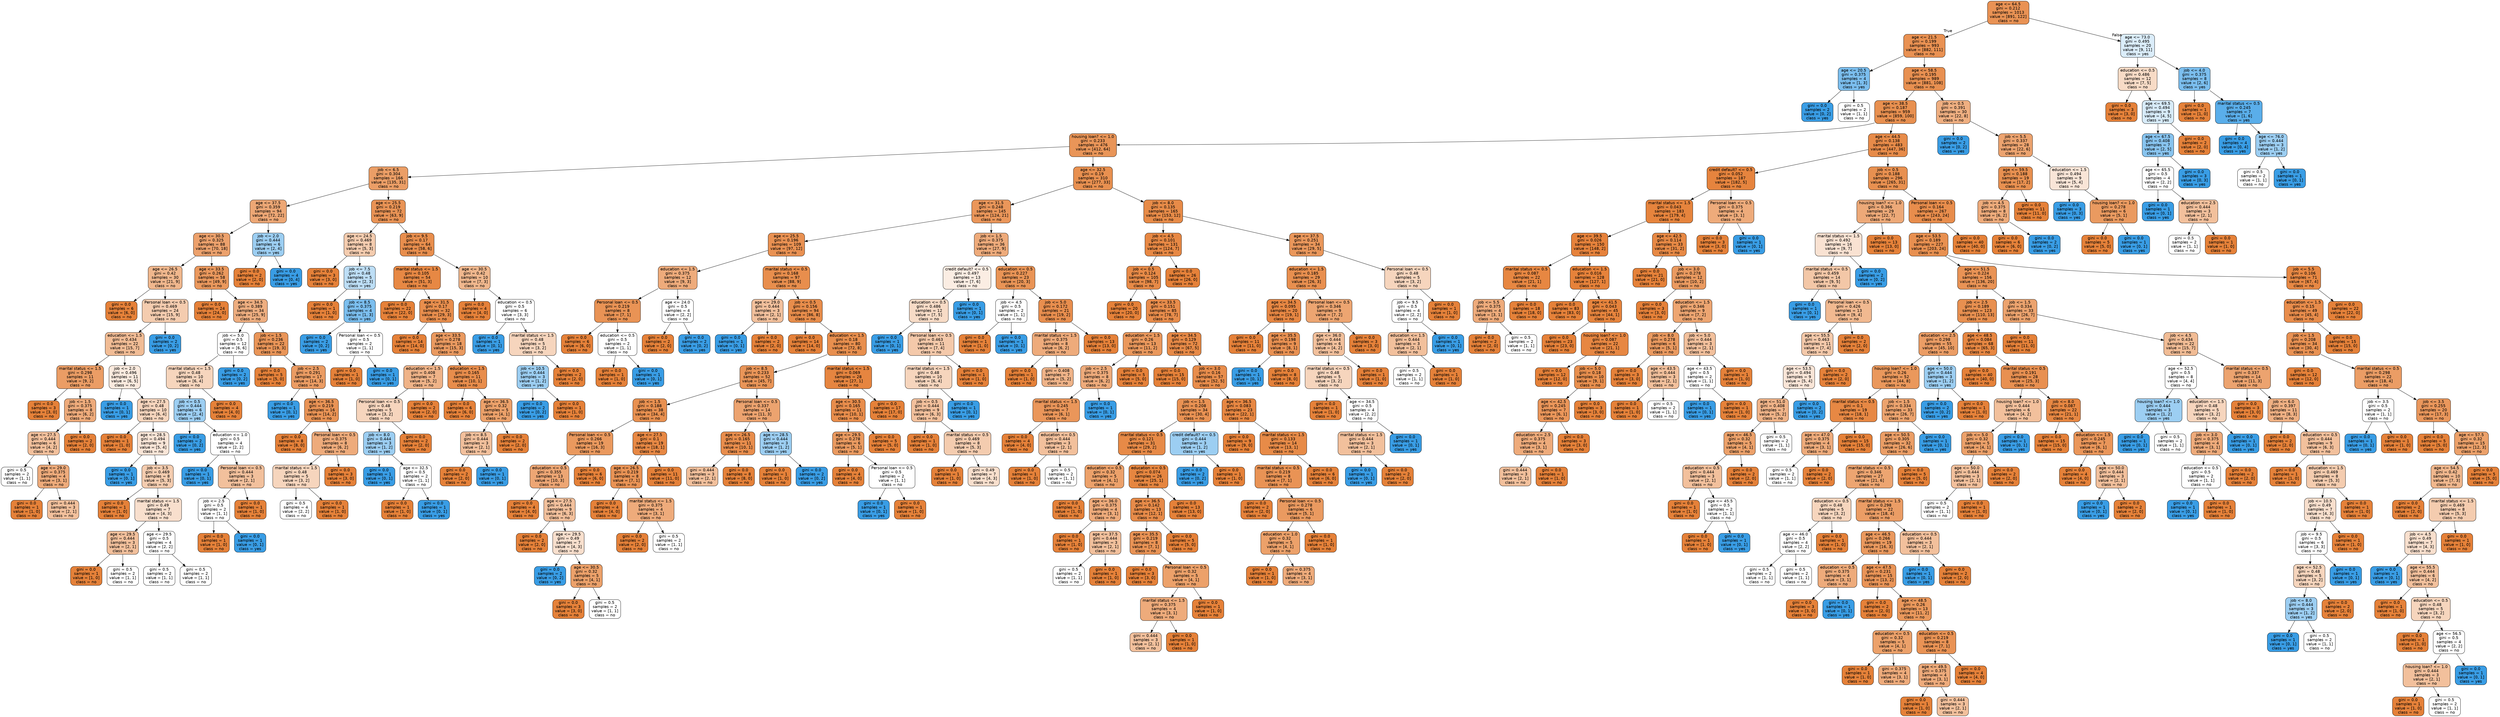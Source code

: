 digraph Tree {
node [shape=box, style="filled, rounded", color="black", fontname=helvetica] ;
edge [fontname=helvetica] ;
0 [label="age <= 64.5\ngini = 0.212\nsamples = 1013\nvalue = [891, 122]\nclass = no", fillcolor="#e58139dc"] ;
1 [label="age <= 21.5\ngini = 0.199\nsamples = 993\nvalue = [882, 111]\nclass = no", fillcolor="#e58139df"] ;
0 -> 1 [labeldistance=2.5, labelangle=45, headlabel="True"] ;
2 [label="age <= 20.5\ngini = 0.375\nsamples = 4\nvalue = [1, 3]\nclass = yes", fillcolor="#399de5aa"] ;
1 -> 2 ;
3 [label="gini = 0.0\nsamples = 2\nvalue = [0, 2]\nclass = yes", fillcolor="#399de5ff"] ;
2 -> 3 ;
4 [label="gini = 0.5\nsamples = 2\nvalue = [1, 1]\nclass = no", fillcolor="#e5813900"] ;
2 -> 4 ;
5 [label="age <= 58.5\ngini = 0.195\nsamples = 989\nvalue = [881, 108]\nclass = no", fillcolor="#e58139e0"] ;
1 -> 5 ;
6 [label="age <= 38.5\ngini = 0.187\nsamples = 959\nvalue = [859, 100]\nclass = no", fillcolor="#e58139e1"] ;
5 -> 6 ;
7 [label="housing loan? <= 1.0\ngini = 0.233\nsamples = 476\nvalue = [412, 64]\nclass = no", fillcolor="#e58139d7"] ;
6 -> 7 ;
8 [label="job <= 6.5\ngini = 0.304\nsamples = 166\nvalue = [135, 31]\nclass = no", fillcolor="#e58139c4"] ;
7 -> 8 ;
9 [label="age <= 37.5\ngini = 0.359\nsamples = 94\nvalue = [72, 22]\nclass = no", fillcolor="#e58139b1"] ;
8 -> 9 ;
10 [label="age <= 30.5\ngini = 0.325\nsamples = 88\nvalue = [70, 18]\nclass = no", fillcolor="#e58139bd"] ;
9 -> 10 ;
11 [label="age <= 26.5\ngini = 0.42\nsamples = 30\nvalue = [21, 9]\nclass = no", fillcolor="#e5813992"] ;
10 -> 11 ;
12 [label="gini = 0.0\nsamples = 6\nvalue = [6, 0]\nclass = no", fillcolor="#e58139ff"] ;
11 -> 12 ;
13 [label="Personal loan <= 0.5\ngini = 0.469\nsamples = 24\nvalue = [15, 9]\nclass = no", fillcolor="#e5813966"] ;
11 -> 13 ;
14 [label="education <= 1.5\ngini = 0.434\nsamples = 22\nvalue = [15, 7]\nclass = no", fillcolor="#e5813988"] ;
13 -> 14 ;
15 [label="marital status <= 1.5\ngini = 0.298\nsamples = 11\nvalue = [9, 2]\nclass = no", fillcolor="#e58139c6"] ;
14 -> 15 ;
16 [label="gini = 0.0\nsamples = 3\nvalue = [3, 0]\nclass = no", fillcolor="#e58139ff"] ;
15 -> 16 ;
17 [label="job <= 1.5\ngini = 0.375\nsamples = 8\nvalue = [6, 2]\nclass = no", fillcolor="#e58139aa"] ;
15 -> 17 ;
18 [label="age <= 27.5\ngini = 0.444\nsamples = 6\nvalue = [4, 2]\nclass = no", fillcolor="#e581397f"] ;
17 -> 18 ;
19 [label="gini = 0.5\nsamples = 2\nvalue = [1, 1]\nclass = no", fillcolor="#e5813900"] ;
18 -> 19 ;
20 [label="age <= 29.0\ngini = 0.375\nsamples = 4\nvalue = [3, 1]\nclass = no", fillcolor="#e58139aa"] ;
18 -> 20 ;
21 [label="gini = 0.0\nsamples = 1\nvalue = [1, 0]\nclass = no", fillcolor="#e58139ff"] ;
20 -> 21 ;
22 [label="gini = 0.444\nsamples = 3\nvalue = [2, 1]\nclass = no", fillcolor="#e581397f"] ;
20 -> 22 ;
23 [label="gini = 0.0\nsamples = 2\nvalue = [2, 0]\nclass = no", fillcolor="#e58139ff"] ;
17 -> 23 ;
24 [label="job <= 2.0\ngini = 0.496\nsamples = 11\nvalue = [6, 5]\nclass = no", fillcolor="#e581392a"] ;
14 -> 24 ;
25 [label="gini = 0.0\nsamples = 1\nvalue = [0, 1]\nclass = yes", fillcolor="#399de5ff"] ;
24 -> 25 ;
26 [label="age <= 27.5\ngini = 0.48\nsamples = 10\nvalue = [6, 4]\nclass = no", fillcolor="#e5813955"] ;
24 -> 26 ;
27 [label="gini = 0.0\nsamples = 1\nvalue = [1, 0]\nclass = no", fillcolor="#e58139ff"] ;
26 -> 27 ;
28 [label="age <= 28.5\ngini = 0.494\nsamples = 9\nvalue = [5, 4]\nclass = no", fillcolor="#e5813933"] ;
26 -> 28 ;
29 [label="gini = 0.0\nsamples = 1\nvalue = [0, 1]\nclass = yes", fillcolor="#399de5ff"] ;
28 -> 29 ;
30 [label="job <= 3.5\ngini = 0.469\nsamples = 8\nvalue = [5, 3]\nclass = no", fillcolor="#e5813966"] ;
28 -> 30 ;
31 [label="gini = 0.0\nsamples = 1\nvalue = [1, 0]\nclass = no", fillcolor="#e58139ff"] ;
30 -> 31 ;
32 [label="marital status <= 1.5\ngini = 0.49\nsamples = 7\nvalue = [4, 3]\nclass = no", fillcolor="#e5813940"] ;
30 -> 32 ;
33 [label="age <= 29.5\ngini = 0.444\nsamples = 3\nvalue = [2, 1]\nclass = no", fillcolor="#e581397f"] ;
32 -> 33 ;
34 [label="gini = 0.0\nsamples = 1\nvalue = [1, 0]\nclass = no", fillcolor="#e58139ff"] ;
33 -> 34 ;
35 [label="gini = 0.5\nsamples = 2\nvalue = [1, 1]\nclass = no", fillcolor="#e5813900"] ;
33 -> 35 ;
36 [label="age <= 29.5\ngini = 0.5\nsamples = 4\nvalue = [2, 2]\nclass = no", fillcolor="#e5813900"] ;
32 -> 36 ;
37 [label="gini = 0.5\nsamples = 2\nvalue = [1, 1]\nclass = no", fillcolor="#e5813900"] ;
36 -> 37 ;
38 [label="gini = 0.5\nsamples = 2\nvalue = [1, 1]\nclass = no", fillcolor="#e5813900"] ;
36 -> 38 ;
39 [label="gini = 0.0\nsamples = 2\nvalue = [0, 2]\nclass = yes", fillcolor="#399de5ff"] ;
13 -> 39 ;
40 [label="age <= 33.5\ngini = 0.262\nsamples = 58\nvalue = [49, 9]\nclass = no", fillcolor="#e58139d0"] ;
10 -> 40 ;
41 [label="gini = 0.0\nsamples = 24\nvalue = [24, 0]\nclass = no", fillcolor="#e58139ff"] ;
40 -> 41 ;
42 [label="age <= 34.5\ngini = 0.389\nsamples = 34\nvalue = [25, 9]\nclass = no", fillcolor="#e58139a3"] ;
40 -> 42 ;
43 [label="job <= 5.0\ngini = 0.5\nsamples = 12\nvalue = [6, 6]\nclass = no", fillcolor="#e5813900"] ;
42 -> 43 ;
44 [label="marital status <= 1.5\ngini = 0.48\nsamples = 10\nvalue = [6, 4]\nclass = no", fillcolor="#e5813955"] ;
43 -> 44 ;
45 [label="job <= 0.5\ngini = 0.444\nsamples = 6\nvalue = [2, 4]\nclass = yes", fillcolor="#399de57f"] ;
44 -> 45 ;
46 [label="gini = 0.0\nsamples = 2\nvalue = [0, 2]\nclass = yes", fillcolor="#399de5ff"] ;
45 -> 46 ;
47 [label="education <= 1.0\ngini = 0.5\nsamples = 4\nvalue = [2, 2]\nclass = no", fillcolor="#e5813900"] ;
45 -> 47 ;
48 [label="gini = 0.0\nsamples = 1\nvalue = [0, 1]\nclass = yes", fillcolor="#399de5ff"] ;
47 -> 48 ;
49 [label="Personal loan <= 0.5\ngini = 0.444\nsamples = 3\nvalue = [2, 1]\nclass = no", fillcolor="#e581397f"] ;
47 -> 49 ;
50 [label="job <= 2.5\ngini = 0.5\nsamples = 2\nvalue = [1, 1]\nclass = no", fillcolor="#e5813900"] ;
49 -> 50 ;
51 [label="gini = 0.0\nsamples = 1\nvalue = [1, 0]\nclass = no", fillcolor="#e58139ff"] ;
50 -> 51 ;
52 [label="gini = 0.0\nsamples = 1\nvalue = [0, 1]\nclass = yes", fillcolor="#399de5ff"] ;
50 -> 52 ;
53 [label="gini = 0.0\nsamples = 1\nvalue = [1, 0]\nclass = no", fillcolor="#e58139ff"] ;
49 -> 53 ;
54 [label="gini = 0.0\nsamples = 4\nvalue = [4, 0]\nclass = no", fillcolor="#e58139ff"] ;
44 -> 54 ;
55 [label="gini = 0.0\nsamples = 2\nvalue = [0, 2]\nclass = yes", fillcolor="#399de5ff"] ;
43 -> 55 ;
56 [label="job <= 1.5\ngini = 0.236\nsamples = 22\nvalue = [19, 3]\nclass = no", fillcolor="#e58139d7"] ;
42 -> 56 ;
57 [label="gini = 0.0\nsamples = 5\nvalue = [5, 0]\nclass = no", fillcolor="#e58139ff"] ;
56 -> 57 ;
58 [label="job <= 2.5\ngini = 0.291\nsamples = 17\nvalue = [14, 3]\nclass = no", fillcolor="#e58139c8"] ;
56 -> 58 ;
59 [label="gini = 0.0\nsamples = 1\nvalue = [0, 1]\nclass = yes", fillcolor="#399de5ff"] ;
58 -> 59 ;
60 [label="age <= 36.5\ngini = 0.219\nsamples = 16\nvalue = [14, 2]\nclass = no", fillcolor="#e58139db"] ;
58 -> 60 ;
61 [label="gini = 0.0\nsamples = 8\nvalue = [8, 0]\nclass = no", fillcolor="#e58139ff"] ;
60 -> 61 ;
62 [label="Personal loan <= 0.5\ngini = 0.375\nsamples = 8\nvalue = [6, 2]\nclass = no", fillcolor="#e58139aa"] ;
60 -> 62 ;
63 [label="marital status <= 1.5\ngini = 0.48\nsamples = 5\nvalue = [3, 2]\nclass = no", fillcolor="#e5813955"] ;
62 -> 63 ;
64 [label="gini = 0.5\nsamples = 4\nvalue = [2, 2]\nclass = no", fillcolor="#e5813900"] ;
63 -> 64 ;
65 [label="gini = 0.0\nsamples = 1\nvalue = [1, 0]\nclass = no", fillcolor="#e58139ff"] ;
63 -> 65 ;
66 [label="gini = 0.0\nsamples = 3\nvalue = [3, 0]\nclass = no", fillcolor="#e58139ff"] ;
62 -> 66 ;
67 [label="job <= 2.0\ngini = 0.444\nsamples = 6\nvalue = [2, 4]\nclass = yes", fillcolor="#399de57f"] ;
9 -> 67 ;
68 [label="gini = 0.0\nsamples = 2\nvalue = [2, 0]\nclass = no", fillcolor="#e58139ff"] ;
67 -> 68 ;
69 [label="gini = 0.0\nsamples = 4\nvalue = [0, 4]\nclass = yes", fillcolor="#399de5ff"] ;
67 -> 69 ;
70 [label="age <= 25.5\ngini = 0.219\nsamples = 72\nvalue = [63, 9]\nclass = no", fillcolor="#e58139db"] ;
8 -> 70 ;
71 [label="age <= 24.5\ngini = 0.469\nsamples = 8\nvalue = [5, 3]\nclass = no", fillcolor="#e5813966"] ;
70 -> 71 ;
72 [label="gini = 0.0\nsamples = 3\nvalue = [3, 0]\nclass = no", fillcolor="#e58139ff"] ;
71 -> 72 ;
73 [label="job <= 7.5\ngini = 0.48\nsamples = 5\nvalue = [2, 3]\nclass = yes", fillcolor="#399de555"] ;
71 -> 73 ;
74 [label="gini = 0.0\nsamples = 1\nvalue = [1, 0]\nclass = no", fillcolor="#e58139ff"] ;
73 -> 74 ;
75 [label="job <= 8.5\ngini = 0.375\nsamples = 4\nvalue = [1, 3]\nclass = yes", fillcolor="#399de5aa"] ;
73 -> 75 ;
76 [label="gini = 0.0\nsamples = 2\nvalue = [0, 2]\nclass = yes", fillcolor="#399de5ff"] ;
75 -> 76 ;
77 [label="Personal loan <= 0.5\ngini = 0.5\nsamples = 2\nvalue = [1, 1]\nclass = no", fillcolor="#e5813900"] ;
75 -> 77 ;
78 [label="gini = 0.0\nsamples = 1\nvalue = [1, 0]\nclass = no", fillcolor="#e58139ff"] ;
77 -> 78 ;
79 [label="gini = 0.0\nsamples = 1\nvalue = [0, 1]\nclass = yes", fillcolor="#399de5ff"] ;
77 -> 79 ;
80 [label="job <= 9.5\ngini = 0.17\nsamples = 64\nvalue = [58, 6]\nclass = no", fillcolor="#e58139e5"] ;
70 -> 80 ;
81 [label="marital status <= 1.5\ngini = 0.105\nsamples = 54\nvalue = [51, 3]\nclass = no", fillcolor="#e58139f0"] ;
80 -> 81 ;
82 [label="gini = 0.0\nsamples = 22\nvalue = [22, 0]\nclass = no", fillcolor="#e58139ff"] ;
81 -> 82 ;
83 [label="age <= 31.5\ngini = 0.17\nsamples = 32\nvalue = [29, 3]\nclass = no", fillcolor="#e58139e5"] ;
81 -> 83 ;
84 [label="gini = 0.0\nsamples = 14\nvalue = [14, 0]\nclass = no", fillcolor="#e58139ff"] ;
83 -> 84 ;
85 [label="age <= 33.5\ngini = 0.278\nsamples = 18\nvalue = [15, 3]\nclass = no", fillcolor="#e58139cc"] ;
83 -> 85 ;
86 [label="education <= 1.5\ngini = 0.408\nsamples = 7\nvalue = [5, 2]\nclass = no", fillcolor="#e5813999"] ;
85 -> 86 ;
87 [label="Personal loan <= 0.5\ngini = 0.48\nsamples = 5\nvalue = [3, 2]\nclass = no", fillcolor="#e5813955"] ;
86 -> 87 ;
88 [label="job <= 8.0\ngini = 0.444\nsamples = 3\nvalue = [1, 2]\nclass = yes", fillcolor="#399de57f"] ;
87 -> 88 ;
89 [label="gini = 0.0\nsamples = 1\nvalue = [0, 1]\nclass = yes", fillcolor="#399de5ff"] ;
88 -> 89 ;
90 [label="age <= 32.5\ngini = 0.5\nsamples = 2\nvalue = [1, 1]\nclass = no", fillcolor="#e5813900"] ;
88 -> 90 ;
91 [label="gini = 0.0\nsamples = 1\nvalue = [1, 0]\nclass = no", fillcolor="#e58139ff"] ;
90 -> 91 ;
92 [label="gini = 0.0\nsamples = 1\nvalue = [0, 1]\nclass = yes", fillcolor="#399de5ff"] ;
90 -> 92 ;
93 [label="gini = 0.0\nsamples = 2\nvalue = [2, 0]\nclass = no", fillcolor="#e58139ff"] ;
87 -> 93 ;
94 [label="gini = 0.0\nsamples = 2\nvalue = [2, 0]\nclass = no", fillcolor="#e58139ff"] ;
86 -> 94 ;
95 [label="education <= 1.5\ngini = 0.165\nsamples = 11\nvalue = [10, 1]\nclass = no", fillcolor="#e58139e6"] ;
85 -> 95 ;
96 [label="gini = 0.0\nsamples = 6\nvalue = [6, 0]\nclass = no", fillcolor="#e58139ff"] ;
95 -> 96 ;
97 [label="age <= 36.5\ngini = 0.32\nsamples = 5\nvalue = [4, 1]\nclass = no", fillcolor="#e58139bf"] ;
95 -> 97 ;
98 [label="job <= 8.5\ngini = 0.444\nsamples = 3\nvalue = [2, 1]\nclass = no", fillcolor="#e581397f"] ;
97 -> 98 ;
99 [label="gini = 0.0\nsamples = 2\nvalue = [2, 0]\nclass = no", fillcolor="#e58139ff"] ;
98 -> 99 ;
100 [label="gini = 0.0\nsamples = 1\nvalue = [0, 1]\nclass = yes", fillcolor="#399de5ff"] ;
98 -> 100 ;
101 [label="gini = 0.0\nsamples = 2\nvalue = [2, 0]\nclass = no", fillcolor="#e58139ff"] ;
97 -> 101 ;
102 [label="age <= 30.5\ngini = 0.42\nsamples = 10\nvalue = [7, 3]\nclass = no", fillcolor="#e5813992"] ;
80 -> 102 ;
103 [label="gini = 0.0\nsamples = 4\nvalue = [4, 0]\nclass = no", fillcolor="#e58139ff"] ;
102 -> 103 ;
104 [label="education <= 0.5\ngini = 0.5\nsamples = 6\nvalue = [3, 3]\nclass = no", fillcolor="#e5813900"] ;
102 -> 104 ;
105 [label="gini = 0.0\nsamples = 1\nvalue = [0, 1]\nclass = yes", fillcolor="#399de5ff"] ;
104 -> 105 ;
106 [label="marital status <= 1.5\ngini = 0.48\nsamples = 5\nvalue = [3, 2]\nclass = no", fillcolor="#e5813955"] ;
104 -> 106 ;
107 [label="job <= 10.5\ngini = 0.444\nsamples = 3\nvalue = [1, 2]\nclass = yes", fillcolor="#399de57f"] ;
106 -> 107 ;
108 [label="gini = 0.0\nsamples = 2\nvalue = [0, 2]\nclass = yes", fillcolor="#399de5ff"] ;
107 -> 108 ;
109 [label="gini = 0.0\nsamples = 1\nvalue = [1, 0]\nclass = no", fillcolor="#e58139ff"] ;
107 -> 109 ;
110 [label="gini = 0.0\nsamples = 2\nvalue = [2, 0]\nclass = no", fillcolor="#e58139ff"] ;
106 -> 110 ;
111 [label="age <= 32.5\ngini = 0.19\nsamples = 310\nvalue = [277, 33]\nclass = no", fillcolor="#e58139e1"] ;
7 -> 111 ;
112 [label="age <= 31.5\ngini = 0.248\nsamples = 145\nvalue = [124, 21]\nclass = no", fillcolor="#e58139d4"] ;
111 -> 112 ;
113 [label="age <= 25.5\ngini = 0.196\nsamples = 109\nvalue = [97, 12]\nclass = no", fillcolor="#e58139df"] ;
112 -> 113 ;
114 [label="education <= 1.5\ngini = 0.375\nsamples = 12\nvalue = [9, 3]\nclass = no", fillcolor="#e58139aa"] ;
113 -> 114 ;
115 [label="Personal loan <= 0.5\ngini = 0.219\nsamples = 8\nvalue = [7, 1]\nclass = no", fillcolor="#e58139db"] ;
114 -> 115 ;
116 [label="gini = 0.0\nsamples = 6\nvalue = [6, 0]\nclass = no", fillcolor="#e58139ff"] ;
115 -> 116 ;
117 [label="education <= 0.5\ngini = 0.5\nsamples = 2\nvalue = [1, 1]\nclass = no", fillcolor="#e5813900"] ;
115 -> 117 ;
118 [label="gini = 0.0\nsamples = 1\nvalue = [1, 0]\nclass = no", fillcolor="#e58139ff"] ;
117 -> 118 ;
119 [label="gini = 0.0\nsamples = 1\nvalue = [0, 1]\nclass = yes", fillcolor="#399de5ff"] ;
117 -> 119 ;
120 [label="age <= 24.0\ngini = 0.5\nsamples = 4\nvalue = [2, 2]\nclass = no", fillcolor="#e5813900"] ;
114 -> 120 ;
121 [label="gini = 0.0\nsamples = 2\nvalue = [2, 0]\nclass = no", fillcolor="#e58139ff"] ;
120 -> 121 ;
122 [label="gini = 0.0\nsamples = 2\nvalue = [0, 2]\nclass = yes", fillcolor="#399de5ff"] ;
120 -> 122 ;
123 [label="marital status <= 0.5\ngini = 0.168\nsamples = 97\nvalue = [88, 9]\nclass = no", fillcolor="#e58139e5"] ;
113 -> 123 ;
124 [label="age <= 29.0\ngini = 0.444\nsamples = 3\nvalue = [2, 1]\nclass = no", fillcolor="#e581397f"] ;
123 -> 124 ;
125 [label="gini = 0.0\nsamples = 1\nvalue = [0, 1]\nclass = yes", fillcolor="#399de5ff"] ;
124 -> 125 ;
126 [label="gini = 0.0\nsamples = 2\nvalue = [2, 0]\nclass = no", fillcolor="#e58139ff"] ;
124 -> 126 ;
127 [label="job <= 0.5\ngini = 0.156\nsamples = 94\nvalue = [86, 8]\nclass = no", fillcolor="#e58139e7"] ;
123 -> 127 ;
128 [label="gini = 0.0\nsamples = 14\nvalue = [14, 0]\nclass = no", fillcolor="#e58139ff"] ;
127 -> 128 ;
129 [label="education <= 1.5\ngini = 0.18\nsamples = 80\nvalue = [72, 8]\nclass = no", fillcolor="#e58139e3"] ;
127 -> 129 ;
130 [label="job <= 8.5\ngini = 0.233\nsamples = 52\nvalue = [45, 7]\nclass = no", fillcolor="#e58139d7"] ;
129 -> 130 ;
131 [label="job <= 1.5\ngini = 0.188\nsamples = 38\nvalue = [34, 4]\nclass = no", fillcolor="#e58139e1"] ;
130 -> 131 ;
132 [label="Personal loan <= 0.5\ngini = 0.266\nsamples = 19\nvalue = [16, 3]\nclass = no", fillcolor="#e58139cf"] ;
131 -> 132 ;
133 [label="education <= 0.5\ngini = 0.355\nsamples = 13\nvalue = [10, 3]\nclass = no", fillcolor="#e58139b3"] ;
132 -> 133 ;
134 [label="gini = 0.0\nsamples = 4\nvalue = [4, 0]\nclass = no", fillcolor="#e58139ff"] ;
133 -> 134 ;
135 [label="age <= 27.5\ngini = 0.444\nsamples = 9\nvalue = [6, 3]\nclass = no", fillcolor="#e581397f"] ;
133 -> 135 ;
136 [label="gini = 0.0\nsamples = 2\nvalue = [2, 0]\nclass = no", fillcolor="#e58139ff"] ;
135 -> 136 ;
137 [label="age <= 29.5\ngini = 0.49\nsamples = 7\nvalue = [4, 3]\nclass = no", fillcolor="#e5813940"] ;
135 -> 137 ;
138 [label="gini = 0.0\nsamples = 2\nvalue = [0, 2]\nclass = yes", fillcolor="#399de5ff"] ;
137 -> 138 ;
139 [label="age <= 30.5\ngini = 0.32\nsamples = 5\nvalue = [4, 1]\nclass = no", fillcolor="#e58139bf"] ;
137 -> 139 ;
140 [label="gini = 0.0\nsamples = 3\nvalue = [3, 0]\nclass = no", fillcolor="#e58139ff"] ;
139 -> 140 ;
141 [label="gini = 0.5\nsamples = 2\nvalue = [1, 1]\nclass = no", fillcolor="#e5813900"] ;
139 -> 141 ;
142 [label="gini = 0.0\nsamples = 6\nvalue = [6, 0]\nclass = no", fillcolor="#e58139ff"] ;
132 -> 142 ;
143 [label="age <= 27.5\ngini = 0.1\nsamples = 19\nvalue = [18, 1]\nclass = no", fillcolor="#e58139f1"] ;
131 -> 143 ;
144 [label="age <= 26.5\ngini = 0.219\nsamples = 8\nvalue = [7, 1]\nclass = no", fillcolor="#e58139db"] ;
143 -> 144 ;
145 [label="gini = 0.0\nsamples = 4\nvalue = [4, 0]\nclass = no", fillcolor="#e58139ff"] ;
144 -> 145 ;
146 [label="marital status <= 1.5\ngini = 0.375\nsamples = 4\nvalue = [3, 1]\nclass = no", fillcolor="#e58139aa"] ;
144 -> 146 ;
147 [label="gini = 0.0\nsamples = 2\nvalue = [2, 0]\nclass = no", fillcolor="#e58139ff"] ;
146 -> 147 ;
148 [label="gini = 0.5\nsamples = 2\nvalue = [1, 1]\nclass = no", fillcolor="#e5813900"] ;
146 -> 148 ;
149 [label="gini = 0.0\nsamples = 11\nvalue = [11, 0]\nclass = no", fillcolor="#e58139ff"] ;
143 -> 149 ;
150 [label="Personal loan <= 0.5\ngini = 0.337\nsamples = 14\nvalue = [11, 3]\nclass = no", fillcolor="#e58139b9"] ;
130 -> 150 ;
151 [label="age <= 26.5\ngini = 0.165\nsamples = 11\nvalue = [10, 1]\nclass = no", fillcolor="#e58139e6"] ;
150 -> 151 ;
152 [label="gini = 0.444\nsamples = 3\nvalue = [2, 1]\nclass = no", fillcolor="#e581397f"] ;
151 -> 152 ;
153 [label="gini = 0.0\nsamples = 8\nvalue = [8, 0]\nclass = no", fillcolor="#e58139ff"] ;
151 -> 153 ;
154 [label="age <= 28.5\ngini = 0.444\nsamples = 3\nvalue = [1, 2]\nclass = yes", fillcolor="#399de57f"] ;
150 -> 154 ;
155 [label="gini = 0.0\nsamples = 1\nvalue = [1, 0]\nclass = no", fillcolor="#e58139ff"] ;
154 -> 155 ;
156 [label="gini = 0.0\nsamples = 2\nvalue = [0, 2]\nclass = yes", fillcolor="#399de5ff"] ;
154 -> 156 ;
157 [label="marital status <= 1.5\ngini = 0.069\nsamples = 28\nvalue = [27, 1]\nclass = no", fillcolor="#e58139f6"] ;
129 -> 157 ;
158 [label="age <= 30.5\ngini = 0.165\nsamples = 11\nvalue = [10, 1]\nclass = no", fillcolor="#e58139e6"] ;
157 -> 158 ;
159 [label="age <= 29.5\ngini = 0.278\nsamples = 6\nvalue = [5, 1]\nclass = no", fillcolor="#e58139cc"] ;
158 -> 159 ;
160 [label="gini = 0.0\nsamples = 4\nvalue = [4, 0]\nclass = no", fillcolor="#e58139ff"] ;
159 -> 160 ;
161 [label="Personal loan <= 0.5\ngini = 0.5\nsamples = 2\nvalue = [1, 1]\nclass = no", fillcolor="#e5813900"] ;
159 -> 161 ;
162 [label="gini = 0.0\nsamples = 1\nvalue = [0, 1]\nclass = yes", fillcolor="#399de5ff"] ;
161 -> 162 ;
163 [label="gini = 0.0\nsamples = 1\nvalue = [1, 0]\nclass = no", fillcolor="#e58139ff"] ;
161 -> 163 ;
164 [label="gini = 0.0\nsamples = 5\nvalue = [5, 0]\nclass = no", fillcolor="#e58139ff"] ;
158 -> 164 ;
165 [label="gini = 0.0\nsamples = 17\nvalue = [17, 0]\nclass = no", fillcolor="#e58139ff"] ;
157 -> 165 ;
166 [label="job <= 1.5\ngini = 0.375\nsamples = 36\nvalue = [27, 9]\nclass = no", fillcolor="#e58139aa"] ;
112 -> 166 ;
167 [label="credit default? <= 0.5\ngini = 0.497\nsamples = 13\nvalue = [7, 6]\nclass = no", fillcolor="#e5813924"] ;
166 -> 167 ;
168 [label="education <= 0.5\ngini = 0.486\nsamples = 12\nvalue = [7, 5]\nclass = no", fillcolor="#e5813949"] ;
167 -> 168 ;
169 [label="gini = 0.0\nsamples = 1\nvalue = [0, 1]\nclass = yes", fillcolor="#399de5ff"] ;
168 -> 169 ;
170 [label="Personal loan <= 0.5\ngini = 0.463\nsamples = 11\nvalue = [7, 4]\nclass = no", fillcolor="#e581396d"] ;
168 -> 170 ;
171 [label="marital status <= 1.5\ngini = 0.48\nsamples = 10\nvalue = [6, 4]\nclass = no", fillcolor="#e5813955"] ;
170 -> 171 ;
172 [label="job <= 0.5\ngini = 0.444\nsamples = 9\nvalue = [6, 3]\nclass = no", fillcolor="#e581397f"] ;
171 -> 172 ;
173 [label="gini = 0.0\nsamples = 1\nvalue = [1, 0]\nclass = no", fillcolor="#e58139ff"] ;
172 -> 173 ;
174 [label="marital status <= 0.5\ngini = 0.469\nsamples = 8\nvalue = [5, 3]\nclass = no", fillcolor="#e5813966"] ;
172 -> 174 ;
175 [label="gini = 0.0\nsamples = 1\nvalue = [1, 0]\nclass = no", fillcolor="#e58139ff"] ;
174 -> 175 ;
176 [label="gini = 0.49\nsamples = 7\nvalue = [4, 3]\nclass = no", fillcolor="#e5813940"] ;
174 -> 176 ;
177 [label="gini = 0.0\nsamples = 1\nvalue = [0, 1]\nclass = yes", fillcolor="#399de5ff"] ;
171 -> 177 ;
178 [label="gini = 0.0\nsamples = 1\nvalue = [1, 0]\nclass = no", fillcolor="#e58139ff"] ;
170 -> 178 ;
179 [label="gini = 0.0\nsamples = 1\nvalue = [0, 1]\nclass = yes", fillcolor="#399de5ff"] ;
167 -> 179 ;
180 [label="education <= 0.5\ngini = 0.227\nsamples = 23\nvalue = [20, 3]\nclass = no", fillcolor="#e58139d9"] ;
166 -> 180 ;
181 [label="job <= 4.5\ngini = 0.5\nsamples = 2\nvalue = [1, 1]\nclass = no", fillcolor="#e5813900"] ;
180 -> 181 ;
182 [label="gini = 0.0\nsamples = 1\nvalue = [1, 0]\nclass = no", fillcolor="#e58139ff"] ;
181 -> 182 ;
183 [label="gini = 0.0\nsamples = 1\nvalue = [0, 1]\nclass = yes", fillcolor="#399de5ff"] ;
181 -> 183 ;
184 [label="job <= 5.0\ngini = 0.172\nsamples = 21\nvalue = [19, 2]\nclass = no", fillcolor="#e58139e4"] ;
180 -> 184 ;
185 [label="marital status <= 1.5\ngini = 0.375\nsamples = 8\nvalue = [6, 2]\nclass = no", fillcolor="#e58139aa"] ;
184 -> 185 ;
186 [label="gini = 0.0\nsamples = 1\nvalue = [1, 0]\nclass = no", fillcolor="#e58139ff"] ;
185 -> 186 ;
187 [label="gini = 0.408\nsamples = 7\nvalue = [5, 2]\nclass = no", fillcolor="#e5813999"] ;
185 -> 187 ;
188 [label="gini = 0.0\nsamples = 13\nvalue = [13, 0]\nclass = no", fillcolor="#e58139ff"] ;
184 -> 188 ;
189 [label="job <= 8.0\ngini = 0.135\nsamples = 165\nvalue = [153, 12]\nclass = no", fillcolor="#e58139eb"] ;
111 -> 189 ;
190 [label="job <= 4.5\ngini = 0.101\nsamples = 131\nvalue = [124, 7]\nclass = no", fillcolor="#e58139f1"] ;
189 -> 190 ;
191 [label="job <= 0.5\ngini = 0.124\nsamples = 105\nvalue = [98, 7]\nclass = no", fillcolor="#e58139ed"] ;
190 -> 191 ;
192 [label="gini = 0.0\nsamples = 20\nvalue = [20, 0]\nclass = no", fillcolor="#e58139ff"] ;
191 -> 192 ;
193 [label="age <= 33.5\ngini = 0.151\nsamples = 85\nvalue = [78, 7]\nclass = no", fillcolor="#e58139e8"] ;
191 -> 193 ;
194 [label="education <= 1.5\ngini = 0.26\nsamples = 13\nvalue = [11, 2]\nclass = no", fillcolor="#e58139d1"] ;
193 -> 194 ;
195 [label="job <= 2.5\ngini = 0.375\nsamples = 8\nvalue = [6, 2]\nclass = no", fillcolor="#e58139aa"] ;
194 -> 195 ;
196 [label="marital status <= 1.5\ngini = 0.245\nsamples = 7\nvalue = [6, 1]\nclass = no", fillcolor="#e58139d4"] ;
195 -> 196 ;
197 [label="gini = 0.0\nsamples = 4\nvalue = [4, 0]\nclass = no", fillcolor="#e58139ff"] ;
196 -> 197 ;
198 [label="education <= 0.5\ngini = 0.444\nsamples = 3\nvalue = [2, 1]\nclass = no", fillcolor="#e581397f"] ;
196 -> 198 ;
199 [label="gini = 0.0\nsamples = 1\nvalue = [1, 0]\nclass = no", fillcolor="#e58139ff"] ;
198 -> 199 ;
200 [label="gini = 0.5\nsamples = 2\nvalue = [1, 1]\nclass = no", fillcolor="#e5813900"] ;
198 -> 200 ;
201 [label="gini = 0.0\nsamples = 1\nvalue = [0, 1]\nclass = yes", fillcolor="#399de5ff"] ;
195 -> 201 ;
202 [label="gini = 0.0\nsamples = 5\nvalue = [5, 0]\nclass = no", fillcolor="#e58139ff"] ;
194 -> 202 ;
203 [label="age <= 34.5\ngini = 0.129\nsamples = 72\nvalue = [67, 5]\nclass = no", fillcolor="#e58139ec"] ;
193 -> 203 ;
204 [label="gini = 0.0\nsamples = 15\nvalue = [15, 0]\nclass = no", fillcolor="#e58139ff"] ;
203 -> 204 ;
205 [label="job <= 3.0\ngini = 0.16\nsamples = 57\nvalue = [52, 5]\nclass = no", fillcolor="#e58139e6"] ;
203 -> 205 ;
206 [label="job <= 1.5\ngini = 0.208\nsamples = 34\nvalue = [30, 4]\nclass = no", fillcolor="#e58139dd"] ;
205 -> 206 ;
207 [label="marital status <= 0.5\ngini = 0.121\nsamples = 31\nvalue = [29, 2]\nclass = no", fillcolor="#e58139ed"] ;
206 -> 207 ;
208 [label="education <= 0.5\ngini = 0.32\nsamples = 5\nvalue = [4, 1]\nclass = no", fillcolor="#e58139bf"] ;
207 -> 208 ;
209 [label="gini = 0.0\nsamples = 1\nvalue = [1, 0]\nclass = no", fillcolor="#e58139ff"] ;
208 -> 209 ;
210 [label="age <= 36.0\ngini = 0.375\nsamples = 4\nvalue = [3, 1]\nclass = no", fillcolor="#e58139aa"] ;
208 -> 210 ;
211 [label="gini = 0.0\nsamples = 1\nvalue = [1, 0]\nclass = no", fillcolor="#e58139ff"] ;
210 -> 211 ;
212 [label="age <= 37.5\ngini = 0.444\nsamples = 3\nvalue = [2, 1]\nclass = no", fillcolor="#e581397f"] ;
210 -> 212 ;
213 [label="gini = 0.5\nsamples = 2\nvalue = [1, 1]\nclass = no", fillcolor="#e5813900"] ;
212 -> 213 ;
214 [label="gini = 0.0\nsamples = 1\nvalue = [1, 0]\nclass = no", fillcolor="#e58139ff"] ;
212 -> 214 ;
215 [label="education <= 0.5\ngini = 0.074\nsamples = 26\nvalue = [25, 1]\nclass = no", fillcolor="#e58139f5"] ;
207 -> 215 ;
216 [label="age <= 36.5\ngini = 0.142\nsamples = 13\nvalue = [12, 1]\nclass = no", fillcolor="#e58139ea"] ;
215 -> 216 ;
217 [label="age <= 35.5\ngini = 0.219\nsamples = 8\nvalue = [7, 1]\nclass = no", fillcolor="#e58139db"] ;
216 -> 217 ;
218 [label="gini = 0.0\nsamples = 3\nvalue = [3, 0]\nclass = no", fillcolor="#e58139ff"] ;
217 -> 218 ;
219 [label="Personal loan <= 0.5\ngini = 0.32\nsamples = 5\nvalue = [4, 1]\nclass = no", fillcolor="#e58139bf"] ;
217 -> 219 ;
220 [label="marital status <= 1.5\ngini = 0.375\nsamples = 4\nvalue = [3, 1]\nclass = no", fillcolor="#e58139aa"] ;
219 -> 220 ;
221 [label="gini = 0.444\nsamples = 3\nvalue = [2, 1]\nclass = no", fillcolor="#e581397f"] ;
220 -> 221 ;
222 [label="gini = 0.0\nsamples = 1\nvalue = [1, 0]\nclass = no", fillcolor="#e58139ff"] ;
220 -> 222 ;
223 [label="gini = 0.0\nsamples = 1\nvalue = [1, 0]\nclass = no", fillcolor="#e58139ff"] ;
219 -> 223 ;
224 [label="gini = 0.0\nsamples = 5\nvalue = [5, 0]\nclass = no", fillcolor="#e58139ff"] ;
216 -> 224 ;
225 [label="gini = 0.0\nsamples = 13\nvalue = [13, 0]\nclass = no", fillcolor="#e58139ff"] ;
215 -> 225 ;
226 [label="credit default? <= 0.5\ngini = 0.444\nsamples = 3\nvalue = [1, 2]\nclass = yes", fillcolor="#399de57f"] ;
206 -> 226 ;
227 [label="gini = 0.0\nsamples = 2\nvalue = [0, 2]\nclass = yes", fillcolor="#399de5ff"] ;
226 -> 227 ;
228 [label="gini = 0.0\nsamples = 1\nvalue = [1, 0]\nclass = no", fillcolor="#e58139ff"] ;
226 -> 228 ;
229 [label="age <= 36.5\ngini = 0.083\nsamples = 23\nvalue = [22, 1]\nclass = no", fillcolor="#e58139f3"] ;
205 -> 229 ;
230 [label="gini = 0.0\nsamples = 9\nvalue = [9, 0]\nclass = no", fillcolor="#e58139ff"] ;
229 -> 230 ;
231 [label="marital status <= 1.5\ngini = 0.133\nsamples = 14\nvalue = [13, 1]\nclass = no", fillcolor="#e58139eb"] ;
229 -> 231 ;
232 [label="marital status <= 0.5\ngini = 0.219\nsamples = 8\nvalue = [7, 1]\nclass = no", fillcolor="#e58139db"] ;
231 -> 232 ;
233 [label="gini = 0.0\nsamples = 2\nvalue = [2, 0]\nclass = no", fillcolor="#e58139ff"] ;
232 -> 233 ;
234 [label="Personal loan <= 0.5\ngini = 0.278\nsamples = 6\nvalue = [5, 1]\nclass = no", fillcolor="#e58139cc"] ;
232 -> 234 ;
235 [label="education <= 1.0\ngini = 0.32\nsamples = 5\nvalue = [4, 1]\nclass = no", fillcolor="#e58139bf"] ;
234 -> 235 ;
236 [label="gini = 0.0\nsamples = 1\nvalue = [1, 0]\nclass = no", fillcolor="#e58139ff"] ;
235 -> 236 ;
237 [label="gini = 0.375\nsamples = 4\nvalue = [3, 1]\nclass = no", fillcolor="#e58139aa"] ;
235 -> 237 ;
238 [label="gini = 0.0\nsamples = 1\nvalue = [1, 0]\nclass = no", fillcolor="#e58139ff"] ;
234 -> 238 ;
239 [label="gini = 0.0\nsamples = 6\nvalue = [6, 0]\nclass = no", fillcolor="#e58139ff"] ;
231 -> 239 ;
240 [label="gini = 0.0\nsamples = 26\nvalue = [26, 0]\nclass = no", fillcolor="#e58139ff"] ;
190 -> 240 ;
241 [label="age <= 37.5\ngini = 0.251\nsamples = 34\nvalue = [29, 5]\nclass = no", fillcolor="#e58139d3"] ;
189 -> 241 ;
242 [label="education <= 1.5\ngini = 0.185\nsamples = 29\nvalue = [26, 3]\nclass = no", fillcolor="#e58139e2"] ;
241 -> 242 ;
243 [label="age <= 34.5\ngini = 0.095\nsamples = 20\nvalue = [19, 1]\nclass = no", fillcolor="#e58139f2"] ;
242 -> 243 ;
244 [label="gini = 0.0\nsamples = 11\nvalue = [11, 0]\nclass = no", fillcolor="#e58139ff"] ;
243 -> 244 ;
245 [label="age <= 35.5\ngini = 0.198\nsamples = 9\nvalue = [8, 1]\nclass = no", fillcolor="#e58139df"] ;
243 -> 245 ;
246 [label="gini = 0.0\nsamples = 1\nvalue = [0, 1]\nclass = yes", fillcolor="#399de5ff"] ;
245 -> 246 ;
247 [label="gini = 0.0\nsamples = 8\nvalue = [8, 0]\nclass = no", fillcolor="#e58139ff"] ;
245 -> 247 ;
248 [label="Personal loan <= 0.5\ngini = 0.346\nsamples = 9\nvalue = [7, 2]\nclass = no", fillcolor="#e58139b6"] ;
242 -> 248 ;
249 [label="age <= 36.0\ngini = 0.444\nsamples = 6\nvalue = [4, 2]\nclass = no", fillcolor="#e581397f"] ;
248 -> 249 ;
250 [label="marital status <= 0.5\ngini = 0.48\nsamples = 5\nvalue = [3, 2]\nclass = no", fillcolor="#e5813955"] ;
249 -> 250 ;
251 [label="gini = 0.0\nsamples = 1\nvalue = [1, 0]\nclass = no", fillcolor="#e58139ff"] ;
250 -> 251 ;
252 [label="age <= 34.5\ngini = 0.5\nsamples = 4\nvalue = [2, 2]\nclass = no", fillcolor="#e5813900"] ;
250 -> 252 ;
253 [label="marital status <= 1.5\ngini = 0.444\nsamples = 3\nvalue = [2, 1]\nclass = no", fillcolor="#e581397f"] ;
252 -> 253 ;
254 [label="gini = 0.0\nsamples = 1\nvalue = [0, 1]\nclass = yes", fillcolor="#399de5ff"] ;
253 -> 254 ;
255 [label="gini = 0.0\nsamples = 2\nvalue = [2, 0]\nclass = no", fillcolor="#e58139ff"] ;
253 -> 255 ;
256 [label="gini = 0.0\nsamples = 1\nvalue = [0, 1]\nclass = yes", fillcolor="#399de5ff"] ;
252 -> 256 ;
257 [label="gini = 0.0\nsamples = 1\nvalue = [1, 0]\nclass = no", fillcolor="#e58139ff"] ;
249 -> 257 ;
258 [label="gini = 0.0\nsamples = 3\nvalue = [3, 0]\nclass = no", fillcolor="#e58139ff"] ;
248 -> 258 ;
259 [label="Personal loan <= 0.5\ngini = 0.48\nsamples = 5\nvalue = [3, 2]\nclass = no", fillcolor="#e5813955"] ;
241 -> 259 ;
260 [label="job <= 9.5\ngini = 0.5\nsamples = 4\nvalue = [2, 2]\nclass = no", fillcolor="#e5813900"] ;
259 -> 260 ;
261 [label="education <= 1.5\ngini = 0.444\nsamples = 3\nvalue = [2, 1]\nclass = no", fillcolor="#e581397f"] ;
260 -> 261 ;
262 [label="gini = 0.5\nsamples = 2\nvalue = [1, 1]\nclass = no", fillcolor="#e5813900"] ;
261 -> 262 ;
263 [label="gini = 0.0\nsamples = 1\nvalue = [1, 0]\nclass = no", fillcolor="#e58139ff"] ;
261 -> 263 ;
264 [label="gini = 0.0\nsamples = 1\nvalue = [0, 1]\nclass = yes", fillcolor="#399de5ff"] ;
260 -> 264 ;
265 [label="gini = 0.0\nsamples = 1\nvalue = [1, 0]\nclass = no", fillcolor="#e58139ff"] ;
259 -> 265 ;
266 [label="age <= 44.5\ngini = 0.138\nsamples = 483\nvalue = [447, 36]\nclass = no", fillcolor="#e58139ea"] ;
6 -> 266 ;
267 [label="credit default? <= 0.5\ngini = 0.052\nsamples = 187\nvalue = [182, 5]\nclass = no", fillcolor="#e58139f8"] ;
266 -> 267 ;
268 [label="marital status <= 1.5\ngini = 0.043\nsamples = 183\nvalue = [179, 4]\nclass = no", fillcolor="#e58139f9"] ;
267 -> 268 ;
269 [label="age <= 39.5\ngini = 0.026\nsamples = 150\nvalue = [148, 2]\nclass = no", fillcolor="#e58139fc"] ;
268 -> 269 ;
270 [label="marital status <= 0.5\ngini = 0.087\nsamples = 22\nvalue = [21, 1]\nclass = no", fillcolor="#e58139f3"] ;
269 -> 270 ;
271 [label="job <= 5.5\ngini = 0.375\nsamples = 4\nvalue = [3, 1]\nclass = no", fillcolor="#e58139aa"] ;
270 -> 271 ;
272 [label="gini = 0.0\nsamples = 2\nvalue = [2, 0]\nclass = no", fillcolor="#e58139ff"] ;
271 -> 272 ;
273 [label="gini = 0.5\nsamples = 2\nvalue = [1, 1]\nclass = no", fillcolor="#e5813900"] ;
271 -> 273 ;
274 [label="gini = 0.0\nsamples = 18\nvalue = [18, 0]\nclass = no", fillcolor="#e58139ff"] ;
270 -> 274 ;
275 [label="education <= 1.5\ngini = 0.016\nsamples = 128\nvalue = [127, 1]\nclass = no", fillcolor="#e58139fd"] ;
269 -> 275 ;
276 [label="gini = 0.0\nsamples = 83\nvalue = [83, 0]\nclass = no", fillcolor="#e58139ff"] ;
275 -> 276 ;
277 [label="age <= 41.5\ngini = 0.043\nsamples = 45\nvalue = [44, 1]\nclass = no", fillcolor="#e58139f9"] ;
275 -> 277 ;
278 [label="gini = 0.0\nsamples = 23\nvalue = [23, 0]\nclass = no", fillcolor="#e58139ff"] ;
277 -> 278 ;
279 [label="housing loan? <= 1.0\ngini = 0.087\nsamples = 22\nvalue = [21, 1]\nclass = no", fillcolor="#e58139f3"] ;
277 -> 279 ;
280 [label="gini = 0.0\nsamples = 12\nvalue = [12, 0]\nclass = no", fillcolor="#e58139ff"] ;
279 -> 280 ;
281 [label="job <= 5.0\ngini = 0.18\nsamples = 10\nvalue = [9, 1]\nclass = no", fillcolor="#e58139e3"] ;
279 -> 281 ;
282 [label="age <= 42.5\ngini = 0.245\nsamples = 7\nvalue = [6, 1]\nclass = no", fillcolor="#e58139d4"] ;
281 -> 282 ;
283 [label="education <= 2.5\ngini = 0.375\nsamples = 4\nvalue = [3, 1]\nclass = no", fillcolor="#e58139aa"] ;
282 -> 283 ;
284 [label="gini = 0.444\nsamples = 3\nvalue = [2, 1]\nclass = no", fillcolor="#e581397f"] ;
283 -> 284 ;
285 [label="gini = 0.0\nsamples = 1\nvalue = [1, 0]\nclass = no", fillcolor="#e58139ff"] ;
283 -> 285 ;
286 [label="gini = 0.0\nsamples = 3\nvalue = [3, 0]\nclass = no", fillcolor="#e58139ff"] ;
282 -> 286 ;
287 [label="gini = 0.0\nsamples = 3\nvalue = [3, 0]\nclass = no", fillcolor="#e58139ff"] ;
281 -> 287 ;
288 [label="age <= 42.5\ngini = 0.114\nsamples = 33\nvalue = [31, 2]\nclass = no", fillcolor="#e58139ef"] ;
268 -> 288 ;
289 [label="gini = 0.0\nsamples = 21\nvalue = [21, 0]\nclass = no", fillcolor="#e58139ff"] ;
288 -> 289 ;
290 [label="job <= 3.0\ngini = 0.278\nsamples = 12\nvalue = [10, 2]\nclass = no", fillcolor="#e58139cc"] ;
288 -> 290 ;
291 [label="gini = 0.0\nsamples = 3\nvalue = [3, 0]\nclass = no", fillcolor="#e58139ff"] ;
290 -> 291 ;
292 [label="education <= 1.5\ngini = 0.346\nsamples = 9\nvalue = [7, 2]\nclass = no", fillcolor="#e58139b6"] ;
290 -> 292 ;
293 [label="job <= 8.0\ngini = 0.278\nsamples = 6\nvalue = [5, 1]\nclass = no", fillcolor="#e58139cc"] ;
292 -> 293 ;
294 [label="gini = 0.0\nsamples = 3\nvalue = [3, 0]\nclass = no", fillcolor="#e58139ff"] ;
293 -> 294 ;
295 [label="age <= 43.5\ngini = 0.444\nsamples = 3\nvalue = [2, 1]\nclass = no", fillcolor="#e581397f"] ;
293 -> 295 ;
296 [label="gini = 0.0\nsamples = 1\nvalue = [1, 0]\nclass = no", fillcolor="#e58139ff"] ;
295 -> 296 ;
297 [label="gini = 0.5\nsamples = 2\nvalue = [1, 1]\nclass = no", fillcolor="#e5813900"] ;
295 -> 297 ;
298 [label="job <= 5.0\ngini = 0.444\nsamples = 3\nvalue = [2, 1]\nclass = no", fillcolor="#e581397f"] ;
292 -> 298 ;
299 [label="age <= 43.5\ngini = 0.5\nsamples = 2\nvalue = [1, 1]\nclass = no", fillcolor="#e5813900"] ;
298 -> 299 ;
300 [label="gini = 0.0\nsamples = 1\nvalue = [0, 1]\nclass = yes", fillcolor="#399de5ff"] ;
299 -> 300 ;
301 [label="gini = 0.0\nsamples = 1\nvalue = [1, 0]\nclass = no", fillcolor="#e58139ff"] ;
299 -> 301 ;
302 [label="gini = 0.0\nsamples = 1\nvalue = [1, 0]\nclass = no", fillcolor="#e58139ff"] ;
298 -> 302 ;
303 [label="Personal loan <= 0.5\ngini = 0.375\nsamples = 4\nvalue = [3, 1]\nclass = no", fillcolor="#e58139aa"] ;
267 -> 303 ;
304 [label="gini = 0.0\nsamples = 3\nvalue = [3, 0]\nclass = no", fillcolor="#e58139ff"] ;
303 -> 304 ;
305 [label="gini = 0.0\nsamples = 1\nvalue = [0, 1]\nclass = yes", fillcolor="#399de5ff"] ;
303 -> 305 ;
306 [label="job <= 0.5\ngini = 0.188\nsamples = 296\nvalue = [265, 31]\nclass = no", fillcolor="#e58139e1"] ;
266 -> 306 ;
307 [label="housing loan? <= 1.0\ngini = 0.366\nsamples = 29\nvalue = [22, 7]\nclass = no", fillcolor="#e58139ae"] ;
306 -> 307 ;
308 [label="marital status <= 1.5\ngini = 0.492\nsamples = 16\nvalue = [9, 7]\nclass = no", fillcolor="#e5813939"] ;
307 -> 308 ;
309 [label="marital status <= 0.5\ngini = 0.459\nsamples = 14\nvalue = [9, 5]\nclass = no", fillcolor="#e5813971"] ;
308 -> 309 ;
310 [label="gini = 0.0\nsamples = 1\nvalue = [0, 1]\nclass = yes", fillcolor="#399de5ff"] ;
309 -> 310 ;
311 [label="Personal loan <= 0.5\ngini = 0.426\nsamples = 13\nvalue = [9, 4]\nclass = no", fillcolor="#e581398e"] ;
309 -> 311 ;
312 [label="age <= 55.5\ngini = 0.463\nsamples = 11\nvalue = [7, 4]\nclass = no", fillcolor="#e581396d"] ;
311 -> 312 ;
313 [label="age <= 53.5\ngini = 0.494\nsamples = 9\nvalue = [5, 4]\nclass = no", fillcolor="#e5813933"] ;
312 -> 313 ;
314 [label="age <= 51.0\ngini = 0.408\nsamples = 7\nvalue = [5, 2]\nclass = no", fillcolor="#e5813999"] ;
313 -> 314 ;
315 [label="age <= 46.5\ngini = 0.32\nsamples = 5\nvalue = [4, 1]\nclass = no", fillcolor="#e58139bf"] ;
314 -> 315 ;
316 [label="education <= 0.5\ngini = 0.444\nsamples = 3\nvalue = [2, 1]\nclass = no", fillcolor="#e581397f"] ;
315 -> 316 ;
317 [label="gini = 0.0\nsamples = 1\nvalue = [1, 0]\nclass = no", fillcolor="#e58139ff"] ;
316 -> 317 ;
318 [label="age <= 45.5\ngini = 0.5\nsamples = 2\nvalue = [1, 1]\nclass = no", fillcolor="#e5813900"] ;
316 -> 318 ;
319 [label="gini = 0.0\nsamples = 1\nvalue = [1, 0]\nclass = no", fillcolor="#e58139ff"] ;
318 -> 319 ;
320 [label="gini = 0.0\nsamples = 1\nvalue = [0, 1]\nclass = yes", fillcolor="#399de5ff"] ;
318 -> 320 ;
321 [label="gini = 0.0\nsamples = 2\nvalue = [2, 0]\nclass = no", fillcolor="#e58139ff"] ;
315 -> 321 ;
322 [label="gini = 0.5\nsamples = 2\nvalue = [1, 1]\nclass = no", fillcolor="#e5813900"] ;
314 -> 322 ;
323 [label="gini = 0.0\nsamples = 2\nvalue = [0, 2]\nclass = yes", fillcolor="#399de5ff"] ;
313 -> 323 ;
324 [label="gini = 0.0\nsamples = 2\nvalue = [2, 0]\nclass = no", fillcolor="#e58139ff"] ;
312 -> 324 ;
325 [label="gini = 0.0\nsamples = 2\nvalue = [2, 0]\nclass = no", fillcolor="#e58139ff"] ;
311 -> 325 ;
326 [label="gini = 0.0\nsamples = 2\nvalue = [0, 2]\nclass = yes", fillcolor="#399de5ff"] ;
308 -> 326 ;
327 [label="gini = 0.0\nsamples = 13\nvalue = [13, 0]\nclass = no", fillcolor="#e58139ff"] ;
307 -> 327 ;
328 [label="Personal loan <= 0.5\ngini = 0.164\nsamples = 267\nvalue = [243, 24]\nclass = no", fillcolor="#e58139e6"] ;
306 -> 328 ;
329 [label="age <= 53.5\ngini = 0.189\nsamples = 227\nvalue = [203, 24]\nclass = no", fillcolor="#e58139e1"] ;
328 -> 329 ;
330 [label="age <= 51.5\ngini = 0.224\nsamples = 156\nvalue = [136, 20]\nclass = no", fillcolor="#e58139da"] ;
329 -> 330 ;
331 [label="job <= 2.5\ngini = 0.189\nsamples = 123\nvalue = [110, 13]\nclass = no", fillcolor="#e58139e1"] ;
330 -> 331 ;
332 [label="education <= 2.5\ngini = 0.298\nsamples = 55\nvalue = [45, 10]\nclass = no", fillcolor="#e58139c6"] ;
331 -> 332 ;
333 [label="housing loan? <= 1.0\ngini = 0.26\nsamples = 52\nvalue = [44, 8]\nclass = no", fillcolor="#e58139d1"] ;
332 -> 333 ;
334 [label="marital status <= 0.5\ngini = 0.1\nsamples = 19\nvalue = [18, 1]\nclass = no", fillcolor="#e58139f1"] ;
333 -> 334 ;
335 [label="age <= 47.0\ngini = 0.375\nsamples = 4\nvalue = [3, 1]\nclass = no", fillcolor="#e58139aa"] ;
334 -> 335 ;
336 [label="gini = 0.5\nsamples = 2\nvalue = [1, 1]\nclass = no", fillcolor="#e5813900"] ;
335 -> 336 ;
337 [label="gini = 0.0\nsamples = 2\nvalue = [2, 0]\nclass = no", fillcolor="#e58139ff"] ;
335 -> 337 ;
338 [label="gini = 0.0\nsamples = 15\nvalue = [15, 0]\nclass = no", fillcolor="#e58139ff"] ;
334 -> 338 ;
339 [label="job <= 1.5\ngini = 0.334\nsamples = 33\nvalue = [26, 7]\nclass = no", fillcolor="#e58139ba"] ;
333 -> 339 ;
340 [label="age <= 50.5\ngini = 0.305\nsamples = 32\nvalue = [26, 6]\nclass = no", fillcolor="#e58139c4"] ;
339 -> 340 ;
341 [label="marital status <= 0.5\ngini = 0.346\nsamples = 27\nvalue = [21, 6]\nclass = no", fillcolor="#e58139b6"] ;
340 -> 341 ;
342 [label="education <= 0.5\ngini = 0.48\nsamples = 5\nvalue = [3, 2]\nclass = no", fillcolor="#e5813955"] ;
341 -> 342 ;
343 [label="age <= 46.0\ngini = 0.5\nsamples = 4\nvalue = [2, 2]\nclass = no", fillcolor="#e5813900"] ;
342 -> 343 ;
344 [label="gini = 0.5\nsamples = 2\nvalue = [1, 1]\nclass = no", fillcolor="#e5813900"] ;
343 -> 344 ;
345 [label="gini = 0.5\nsamples = 2\nvalue = [1, 1]\nclass = no", fillcolor="#e5813900"] ;
343 -> 345 ;
346 [label="gini = 0.0\nsamples = 1\nvalue = [1, 0]\nclass = no", fillcolor="#e58139ff"] ;
342 -> 346 ;
347 [label="marital status <= 1.5\ngini = 0.298\nsamples = 22\nvalue = [18, 4]\nclass = no", fillcolor="#e58139c6"] ;
341 -> 347 ;
348 [label="age <= 46.5\ngini = 0.266\nsamples = 19\nvalue = [16, 3]\nclass = no", fillcolor="#e58139cf"] ;
347 -> 348 ;
349 [label="education <= 0.5\ngini = 0.375\nsamples = 4\nvalue = [3, 1]\nclass = no", fillcolor="#e58139aa"] ;
348 -> 349 ;
350 [label="gini = 0.0\nsamples = 3\nvalue = [3, 0]\nclass = no", fillcolor="#e58139ff"] ;
349 -> 350 ;
351 [label="gini = 0.0\nsamples = 1\nvalue = [0, 1]\nclass = yes", fillcolor="#399de5ff"] ;
349 -> 351 ;
352 [label="age <= 47.5\ngini = 0.231\nsamples = 15\nvalue = [13, 2]\nclass = no", fillcolor="#e58139d8"] ;
348 -> 352 ;
353 [label="gini = 0.0\nsamples = 2\nvalue = [2, 0]\nclass = no", fillcolor="#e58139ff"] ;
352 -> 353 ;
354 [label="age <= 48.5\ngini = 0.26\nsamples = 13\nvalue = [11, 2]\nclass = no", fillcolor="#e58139d1"] ;
352 -> 354 ;
355 [label="education <= 0.5\ngini = 0.32\nsamples = 5\nvalue = [4, 1]\nclass = no", fillcolor="#e58139bf"] ;
354 -> 355 ;
356 [label="gini = 0.0\nsamples = 1\nvalue = [1, 0]\nclass = no", fillcolor="#e58139ff"] ;
355 -> 356 ;
357 [label="gini = 0.375\nsamples = 4\nvalue = [3, 1]\nclass = no", fillcolor="#e58139aa"] ;
355 -> 357 ;
358 [label="education <= 0.5\ngini = 0.219\nsamples = 8\nvalue = [7, 1]\nclass = no", fillcolor="#e58139db"] ;
354 -> 358 ;
359 [label="age <= 49.5\ngini = 0.375\nsamples = 4\nvalue = [3, 1]\nclass = no", fillcolor="#e58139aa"] ;
358 -> 359 ;
360 [label="gini = 0.0\nsamples = 1\nvalue = [1, 0]\nclass = no", fillcolor="#e58139ff"] ;
359 -> 360 ;
361 [label="gini = 0.444\nsamples = 3\nvalue = [2, 1]\nclass = no", fillcolor="#e581397f"] ;
359 -> 361 ;
362 [label="gini = 0.0\nsamples = 4\nvalue = [4, 0]\nclass = no", fillcolor="#e58139ff"] ;
358 -> 362 ;
363 [label="education <= 0.5\ngini = 0.444\nsamples = 3\nvalue = [2, 1]\nclass = no", fillcolor="#e581397f"] ;
347 -> 363 ;
364 [label="gini = 0.0\nsamples = 1\nvalue = [0, 1]\nclass = yes", fillcolor="#399de5ff"] ;
363 -> 364 ;
365 [label="gini = 0.0\nsamples = 2\nvalue = [2, 0]\nclass = no", fillcolor="#e58139ff"] ;
363 -> 365 ;
366 [label="gini = 0.0\nsamples = 5\nvalue = [5, 0]\nclass = no", fillcolor="#e58139ff"] ;
340 -> 366 ;
367 [label="gini = 0.0\nsamples = 1\nvalue = [0, 1]\nclass = yes", fillcolor="#399de5ff"] ;
339 -> 367 ;
368 [label="age <= 50.0\ngini = 0.444\nsamples = 3\nvalue = [1, 2]\nclass = yes", fillcolor="#399de57f"] ;
332 -> 368 ;
369 [label="gini = 0.0\nsamples = 2\nvalue = [0, 2]\nclass = yes", fillcolor="#399de5ff"] ;
368 -> 369 ;
370 [label="gini = 0.0\nsamples = 1\nvalue = [1, 0]\nclass = no", fillcolor="#e58139ff"] ;
368 -> 370 ;
371 [label="age <= 48.5\ngini = 0.084\nsamples = 68\nvalue = [65, 3]\nclass = no", fillcolor="#e58139f3"] ;
331 -> 371 ;
372 [label="gini = 0.0\nsamples = 40\nvalue = [40, 0]\nclass = no", fillcolor="#e58139ff"] ;
371 -> 372 ;
373 [label="marital status <= 0.5\ngini = 0.191\nsamples = 28\nvalue = [25, 3]\nclass = no", fillcolor="#e58139e0"] ;
371 -> 373 ;
374 [label="housing loan? <= 1.0\ngini = 0.444\nsamples = 6\nvalue = [4, 2]\nclass = no", fillcolor="#e581397f"] ;
373 -> 374 ;
375 [label="job <= 5.0\ngini = 0.32\nsamples = 5\nvalue = [4, 1]\nclass = no", fillcolor="#e58139bf"] ;
374 -> 375 ;
376 [label="age <= 50.0\ngini = 0.444\nsamples = 3\nvalue = [2, 1]\nclass = no", fillcolor="#e581397f"] ;
375 -> 376 ;
377 [label="gini = 0.5\nsamples = 2\nvalue = [1, 1]\nclass = no", fillcolor="#e5813900"] ;
376 -> 377 ;
378 [label="gini = 0.0\nsamples = 1\nvalue = [1, 0]\nclass = no", fillcolor="#e58139ff"] ;
376 -> 378 ;
379 [label="gini = 0.0\nsamples = 2\nvalue = [2, 0]\nclass = no", fillcolor="#e58139ff"] ;
375 -> 379 ;
380 [label="gini = 0.0\nsamples = 1\nvalue = [0, 1]\nclass = yes", fillcolor="#399de5ff"] ;
374 -> 380 ;
381 [label="job <= 8.0\ngini = 0.087\nsamples = 22\nvalue = [21, 1]\nclass = no", fillcolor="#e58139f3"] ;
373 -> 381 ;
382 [label="gini = 0.0\nsamples = 15\nvalue = [15, 0]\nclass = no", fillcolor="#e58139ff"] ;
381 -> 382 ;
383 [label="education <= 1.5\ngini = 0.245\nsamples = 7\nvalue = [6, 1]\nclass = no", fillcolor="#e58139d4"] ;
381 -> 383 ;
384 [label="gini = 0.0\nsamples = 4\nvalue = [4, 0]\nclass = no", fillcolor="#e58139ff"] ;
383 -> 384 ;
385 [label="age <= 50.0\ngini = 0.444\nsamples = 3\nvalue = [2, 1]\nclass = no", fillcolor="#e581397f"] ;
383 -> 385 ;
386 [label="gini = 0.0\nsamples = 1\nvalue = [0, 1]\nclass = yes", fillcolor="#399de5ff"] ;
385 -> 386 ;
387 [label="gini = 0.0\nsamples = 2\nvalue = [2, 0]\nclass = no", fillcolor="#e58139ff"] ;
385 -> 387 ;
388 [label="job <= 1.5\ngini = 0.334\nsamples = 33\nvalue = [26, 7]\nclass = no", fillcolor="#e58139ba"] ;
330 -> 388 ;
389 [label="gini = 0.0\nsamples = 11\nvalue = [11, 0]\nclass = no", fillcolor="#e58139ff"] ;
388 -> 389 ;
390 [label="job <= 4.5\ngini = 0.434\nsamples = 22\nvalue = [15, 7]\nclass = no", fillcolor="#e5813988"] ;
388 -> 390 ;
391 [label="age <= 52.5\ngini = 0.5\nsamples = 8\nvalue = [4, 4]\nclass = no", fillcolor="#e5813900"] ;
390 -> 391 ;
392 [label="housing loan? <= 1.0\ngini = 0.444\nsamples = 3\nvalue = [1, 2]\nclass = yes", fillcolor="#399de57f"] ;
391 -> 392 ;
393 [label="gini = 0.0\nsamples = 1\nvalue = [0, 1]\nclass = yes", fillcolor="#399de5ff"] ;
392 -> 393 ;
394 [label="gini = 0.5\nsamples = 2\nvalue = [1, 1]\nclass = no", fillcolor="#e5813900"] ;
392 -> 394 ;
395 [label="education <= 1.5\ngini = 0.48\nsamples = 5\nvalue = [3, 2]\nclass = no", fillcolor="#e5813955"] ;
391 -> 395 ;
396 [label="job <= 3.0\ngini = 0.375\nsamples = 4\nvalue = [3, 1]\nclass = no", fillcolor="#e58139aa"] ;
395 -> 396 ;
397 [label="education <= 0.5\ngini = 0.5\nsamples = 2\nvalue = [1, 1]\nclass = no", fillcolor="#e5813900"] ;
396 -> 397 ;
398 [label="gini = 0.0\nsamples = 1\nvalue = [0, 1]\nclass = yes", fillcolor="#399de5ff"] ;
397 -> 398 ;
399 [label="gini = 0.0\nsamples = 1\nvalue = [1, 0]\nclass = no", fillcolor="#e58139ff"] ;
397 -> 399 ;
400 [label="gini = 0.0\nsamples = 2\nvalue = [2, 0]\nclass = no", fillcolor="#e58139ff"] ;
396 -> 400 ;
401 [label="gini = 0.0\nsamples = 1\nvalue = [0, 1]\nclass = yes", fillcolor="#399de5ff"] ;
395 -> 401 ;
402 [label="marital status <= 0.5\ngini = 0.337\nsamples = 14\nvalue = [11, 3]\nclass = no", fillcolor="#e58139b9"] ;
390 -> 402 ;
403 [label="gini = 0.0\nsamples = 3\nvalue = [3, 0]\nclass = no", fillcolor="#e58139ff"] ;
402 -> 403 ;
404 [label="job <= 6.0\ngini = 0.397\nsamples = 11\nvalue = [8, 3]\nclass = no", fillcolor="#e581399f"] ;
402 -> 404 ;
405 [label="gini = 0.0\nsamples = 2\nvalue = [2, 0]\nclass = no", fillcolor="#e58139ff"] ;
404 -> 405 ;
406 [label="education <= 0.5\ngini = 0.444\nsamples = 9\nvalue = [6, 3]\nclass = no", fillcolor="#e581397f"] ;
404 -> 406 ;
407 [label="gini = 0.0\nsamples = 1\nvalue = [1, 0]\nclass = no", fillcolor="#e58139ff"] ;
406 -> 407 ;
408 [label="education <= 1.5\ngini = 0.469\nsamples = 8\nvalue = [5, 3]\nclass = no", fillcolor="#e5813966"] ;
406 -> 408 ;
409 [label="job <= 10.5\ngini = 0.49\nsamples = 7\nvalue = [4, 3]\nclass = no", fillcolor="#e5813940"] ;
408 -> 409 ;
410 [label="job <= 9.5\ngini = 0.5\nsamples = 6\nvalue = [3, 3]\nclass = no", fillcolor="#e5813900"] ;
409 -> 410 ;
411 [label="age <= 52.5\ngini = 0.48\nsamples = 5\nvalue = [3, 2]\nclass = no", fillcolor="#e5813955"] ;
410 -> 411 ;
412 [label="job <= 8.0\ngini = 0.444\nsamples = 3\nvalue = [1, 2]\nclass = yes", fillcolor="#399de57f"] ;
411 -> 412 ;
413 [label="gini = 0.0\nsamples = 1\nvalue = [0, 1]\nclass = yes", fillcolor="#399de5ff"] ;
412 -> 413 ;
414 [label="gini = 0.5\nsamples = 2\nvalue = [1, 1]\nclass = no", fillcolor="#e5813900"] ;
412 -> 414 ;
415 [label="gini = 0.0\nsamples = 2\nvalue = [2, 0]\nclass = no", fillcolor="#e58139ff"] ;
411 -> 415 ;
416 [label="gini = 0.0\nsamples = 1\nvalue = [0, 1]\nclass = yes", fillcolor="#399de5ff"] ;
410 -> 416 ;
417 [label="gini = 0.0\nsamples = 1\nvalue = [1, 0]\nclass = no", fillcolor="#e58139ff"] ;
409 -> 417 ;
418 [label="gini = 0.0\nsamples = 1\nvalue = [1, 0]\nclass = no", fillcolor="#e58139ff"] ;
408 -> 418 ;
419 [label="job <= 5.5\ngini = 0.106\nsamples = 71\nvalue = [67, 4]\nclass = no", fillcolor="#e58139f0"] ;
329 -> 419 ;
420 [label="education <= 1.5\ngini = 0.15\nsamples = 49\nvalue = [45, 4]\nclass = no", fillcolor="#e58139e8"] ;
419 -> 420 ;
421 [label="job <= 1.5\ngini = 0.208\nsamples = 34\nvalue = [30, 4]\nclass = no", fillcolor="#e58139dd"] ;
420 -> 421 ;
422 [label="gini = 0.0\nsamples = 12\nvalue = [12, 0]\nclass = no", fillcolor="#e58139ff"] ;
421 -> 422 ;
423 [label="marital status <= 0.5\ngini = 0.298\nsamples = 22\nvalue = [18, 4]\nclass = no", fillcolor="#e58139c6"] ;
421 -> 423 ;
424 [label="job <= 3.5\ngini = 0.5\nsamples = 2\nvalue = [1, 1]\nclass = no", fillcolor="#e5813900"] ;
423 -> 424 ;
425 [label="gini = 0.0\nsamples = 1\nvalue = [0, 1]\nclass = yes", fillcolor="#399de5ff"] ;
424 -> 425 ;
426 [label="gini = 0.0\nsamples = 1\nvalue = [1, 0]\nclass = no", fillcolor="#e58139ff"] ;
424 -> 426 ;
427 [label="job <= 3.5\ngini = 0.255\nsamples = 20\nvalue = [17, 3]\nclass = no", fillcolor="#e58139d2"] ;
423 -> 427 ;
428 [label="gini = 0.0\nsamples = 5\nvalue = [5, 0]\nclass = no", fillcolor="#e58139ff"] ;
427 -> 428 ;
429 [label="age <= 57.5\ngini = 0.32\nsamples = 15\nvalue = [12, 3]\nclass = no", fillcolor="#e58139bf"] ;
427 -> 429 ;
430 [label="age <= 54.5\ngini = 0.42\nsamples = 10\nvalue = [7, 3]\nclass = no", fillcolor="#e5813992"] ;
429 -> 430 ;
431 [label="gini = 0.0\nsamples = 2\nvalue = [2, 0]\nclass = no", fillcolor="#e58139ff"] ;
430 -> 431 ;
432 [label="marital status <= 1.5\ngini = 0.469\nsamples = 8\nvalue = [5, 3]\nclass = no", fillcolor="#e5813966"] ;
430 -> 432 ;
433 [label="job <= 4.5\ngini = 0.49\nsamples = 7\nvalue = [4, 3]\nclass = no", fillcolor="#e5813940"] ;
432 -> 433 ;
434 [label="gini = 0.0\nsamples = 1\nvalue = [0, 1]\nclass = yes", fillcolor="#399de5ff"] ;
433 -> 434 ;
435 [label="age <= 55.5\ngini = 0.444\nsamples = 6\nvalue = [4, 2]\nclass = no", fillcolor="#e581397f"] ;
433 -> 435 ;
436 [label="gini = 0.0\nsamples = 1\nvalue = [1, 0]\nclass = no", fillcolor="#e58139ff"] ;
435 -> 436 ;
437 [label="education <= 0.5\ngini = 0.48\nsamples = 5\nvalue = [3, 2]\nclass = no", fillcolor="#e5813955"] ;
435 -> 437 ;
438 [label="gini = 0.0\nsamples = 1\nvalue = [1, 0]\nclass = no", fillcolor="#e58139ff"] ;
437 -> 438 ;
439 [label="age <= 56.5\ngini = 0.5\nsamples = 4\nvalue = [2, 2]\nclass = no", fillcolor="#e5813900"] ;
437 -> 439 ;
440 [label="housing loan? <= 1.0\ngini = 0.444\nsamples = 3\nvalue = [2, 1]\nclass = no", fillcolor="#e581397f"] ;
439 -> 440 ;
441 [label="gini = 0.0\nsamples = 1\nvalue = [1, 0]\nclass = no", fillcolor="#e58139ff"] ;
440 -> 441 ;
442 [label="gini = 0.5\nsamples = 2\nvalue = [1, 1]\nclass = no", fillcolor="#e5813900"] ;
440 -> 442 ;
443 [label="gini = 0.0\nsamples = 1\nvalue = [0, 1]\nclass = yes", fillcolor="#399de5ff"] ;
439 -> 443 ;
444 [label="gini = 0.0\nsamples = 1\nvalue = [1, 0]\nclass = no", fillcolor="#e58139ff"] ;
432 -> 444 ;
445 [label="gini = 0.0\nsamples = 5\nvalue = [5, 0]\nclass = no", fillcolor="#e58139ff"] ;
429 -> 445 ;
446 [label="gini = 0.0\nsamples = 15\nvalue = [15, 0]\nclass = no", fillcolor="#e58139ff"] ;
420 -> 446 ;
447 [label="gini = 0.0\nsamples = 22\nvalue = [22, 0]\nclass = no", fillcolor="#e58139ff"] ;
419 -> 447 ;
448 [label="gini = 0.0\nsamples = 40\nvalue = [40, 0]\nclass = no", fillcolor="#e58139ff"] ;
328 -> 448 ;
449 [label="job <= 0.5\ngini = 0.391\nsamples = 30\nvalue = [22, 8]\nclass = no", fillcolor="#e58139a2"] ;
5 -> 449 ;
450 [label="gini = 0.0\nsamples = 2\nvalue = [0, 2]\nclass = yes", fillcolor="#399de5ff"] ;
449 -> 450 ;
451 [label="job <= 5.5\ngini = 0.337\nsamples = 28\nvalue = [22, 6]\nclass = no", fillcolor="#e58139b9"] ;
449 -> 451 ;
452 [label="age <= 59.5\ngini = 0.188\nsamples = 19\nvalue = [17, 2]\nclass = no", fillcolor="#e58139e1"] ;
451 -> 452 ;
453 [label="job <= 4.5\ngini = 0.375\nsamples = 8\nvalue = [6, 2]\nclass = no", fillcolor="#e58139aa"] ;
452 -> 453 ;
454 [label="gini = 0.0\nsamples = 6\nvalue = [6, 0]\nclass = no", fillcolor="#e58139ff"] ;
453 -> 454 ;
455 [label="gini = 0.0\nsamples = 2\nvalue = [0, 2]\nclass = yes", fillcolor="#399de5ff"] ;
453 -> 455 ;
456 [label="gini = 0.0\nsamples = 11\nvalue = [11, 0]\nclass = no", fillcolor="#e58139ff"] ;
452 -> 456 ;
457 [label="education <= 1.5\ngini = 0.494\nsamples = 9\nvalue = [5, 4]\nclass = no", fillcolor="#e5813933"] ;
451 -> 457 ;
458 [label="gini = 0.0\nsamples = 3\nvalue = [0, 3]\nclass = yes", fillcolor="#399de5ff"] ;
457 -> 458 ;
459 [label="housing loan? <= 1.0\ngini = 0.278\nsamples = 6\nvalue = [5, 1]\nclass = no", fillcolor="#e58139cc"] ;
457 -> 459 ;
460 [label="gini = 0.0\nsamples = 5\nvalue = [5, 0]\nclass = no", fillcolor="#e58139ff"] ;
459 -> 460 ;
461 [label="gini = 0.0\nsamples = 1\nvalue = [0, 1]\nclass = yes", fillcolor="#399de5ff"] ;
459 -> 461 ;
462 [label="age <= 73.0\ngini = 0.495\nsamples = 20\nvalue = [9, 11]\nclass = yes", fillcolor="#399de52e"] ;
0 -> 462 [labeldistance=2.5, labelangle=-45, headlabel="False"] ;
463 [label="education <= 0.5\ngini = 0.486\nsamples = 12\nvalue = [7, 5]\nclass = no", fillcolor="#e5813949"] ;
462 -> 463 ;
464 [label="gini = 0.0\nsamples = 3\nvalue = [3, 0]\nclass = no", fillcolor="#e58139ff"] ;
463 -> 464 ;
465 [label="age <= 69.5\ngini = 0.494\nsamples = 9\nvalue = [4, 5]\nclass = yes", fillcolor="#399de533"] ;
463 -> 465 ;
466 [label="age <= 67.5\ngini = 0.408\nsamples = 7\nvalue = [2, 5]\nclass = yes", fillcolor="#399de599"] ;
465 -> 466 ;
467 [label="age <= 65.5\ngini = 0.5\nsamples = 4\nvalue = [2, 2]\nclass = no", fillcolor="#e5813900"] ;
466 -> 467 ;
468 [label="gini = 0.0\nsamples = 1\nvalue = [0, 1]\nclass = yes", fillcolor="#399de5ff"] ;
467 -> 468 ;
469 [label="education <= 2.5\ngini = 0.444\nsamples = 3\nvalue = [2, 1]\nclass = no", fillcolor="#e581397f"] ;
467 -> 469 ;
470 [label="gini = 0.5\nsamples = 2\nvalue = [1, 1]\nclass = no", fillcolor="#e5813900"] ;
469 -> 470 ;
471 [label="gini = 0.0\nsamples = 1\nvalue = [1, 0]\nclass = no", fillcolor="#e58139ff"] ;
469 -> 471 ;
472 [label="gini = 0.0\nsamples = 3\nvalue = [0, 3]\nclass = yes", fillcolor="#399de5ff"] ;
466 -> 472 ;
473 [label="gini = 0.0\nsamples = 2\nvalue = [2, 0]\nclass = no", fillcolor="#e58139ff"] ;
465 -> 473 ;
474 [label="job <= 4.0\ngini = 0.375\nsamples = 8\nvalue = [2, 6]\nclass = yes", fillcolor="#399de5aa"] ;
462 -> 474 ;
475 [label="gini = 0.0\nsamples = 1\nvalue = [1, 0]\nclass = no", fillcolor="#e58139ff"] ;
474 -> 475 ;
476 [label="marital status <= 0.5\ngini = 0.245\nsamples = 7\nvalue = [1, 6]\nclass = yes", fillcolor="#399de5d4"] ;
474 -> 476 ;
477 [label="gini = 0.0\nsamples = 4\nvalue = [0, 4]\nclass = yes", fillcolor="#399de5ff"] ;
476 -> 477 ;
478 [label="age <= 76.0\ngini = 0.444\nsamples = 3\nvalue = [1, 2]\nclass = yes", fillcolor="#399de57f"] ;
476 -> 478 ;
479 [label="gini = 0.5\nsamples = 2\nvalue = [1, 1]\nclass = no", fillcolor="#e5813900"] ;
478 -> 479 ;
480 [label="gini = 0.0\nsamples = 1\nvalue = [0, 1]\nclass = yes", fillcolor="#399de5ff"] ;
478 -> 480 ;
}